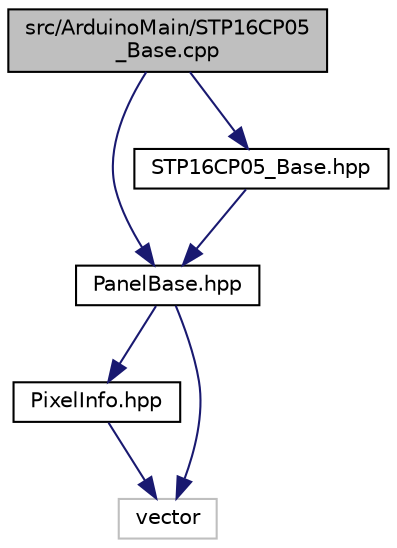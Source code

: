 digraph "src/ArduinoMain/STP16CP05_Base.cpp"
{
 // LATEX_PDF_SIZE
  edge [fontname="Helvetica",fontsize="10",labelfontname="Helvetica",labelfontsize="10"];
  node [fontname="Helvetica",fontsize="10",shape=record];
  Node1 [label="src/ArduinoMain/STP16CP05\l_Base.cpp",height=0.2,width=0.4,color="black", fillcolor="grey75", style="filled", fontcolor="black",tooltip="Base class of STP16CP05."];
  Node1 -> Node2 [color="midnightblue",fontsize="10",style="solid",fontname="Helvetica"];
  Node2 [label="PanelBase.hpp",height=0.2,width=0.4,color="black", fillcolor="white", style="filled",URL="$PanelBase_8hpp.html",tooltip="Base class of LED panel."];
  Node2 -> Node3 [color="midnightblue",fontsize="10",style="solid",fontname="Helvetica"];
  Node3 [label="PixelInfo.hpp",height=0.2,width=0.4,color="black", fillcolor="white", style="filled",URL="$PixelInfo_8hpp.html",tooltip="各ピクセルの情報を格納する構造体を定義"];
  Node3 -> Node4 [color="midnightblue",fontsize="10",style="solid",fontname="Helvetica"];
  Node4 [label="vector",height=0.2,width=0.4,color="grey75", fillcolor="white", style="filled",tooltip=" "];
  Node2 -> Node4 [color="midnightblue",fontsize="10",style="solid",fontname="Helvetica"];
  Node1 -> Node5 [color="midnightblue",fontsize="10",style="solid",fontname="Helvetica"];
  Node5 [label="STP16CP05_Base.hpp",height=0.2,width=0.4,color="black", fillcolor="white", style="filled",URL="$STP16CP05__Base_8hpp.html",tooltip="Base class of STP16CP05."];
  Node5 -> Node2 [color="midnightblue",fontsize="10",style="solid",fontname="Helvetica"];
}
